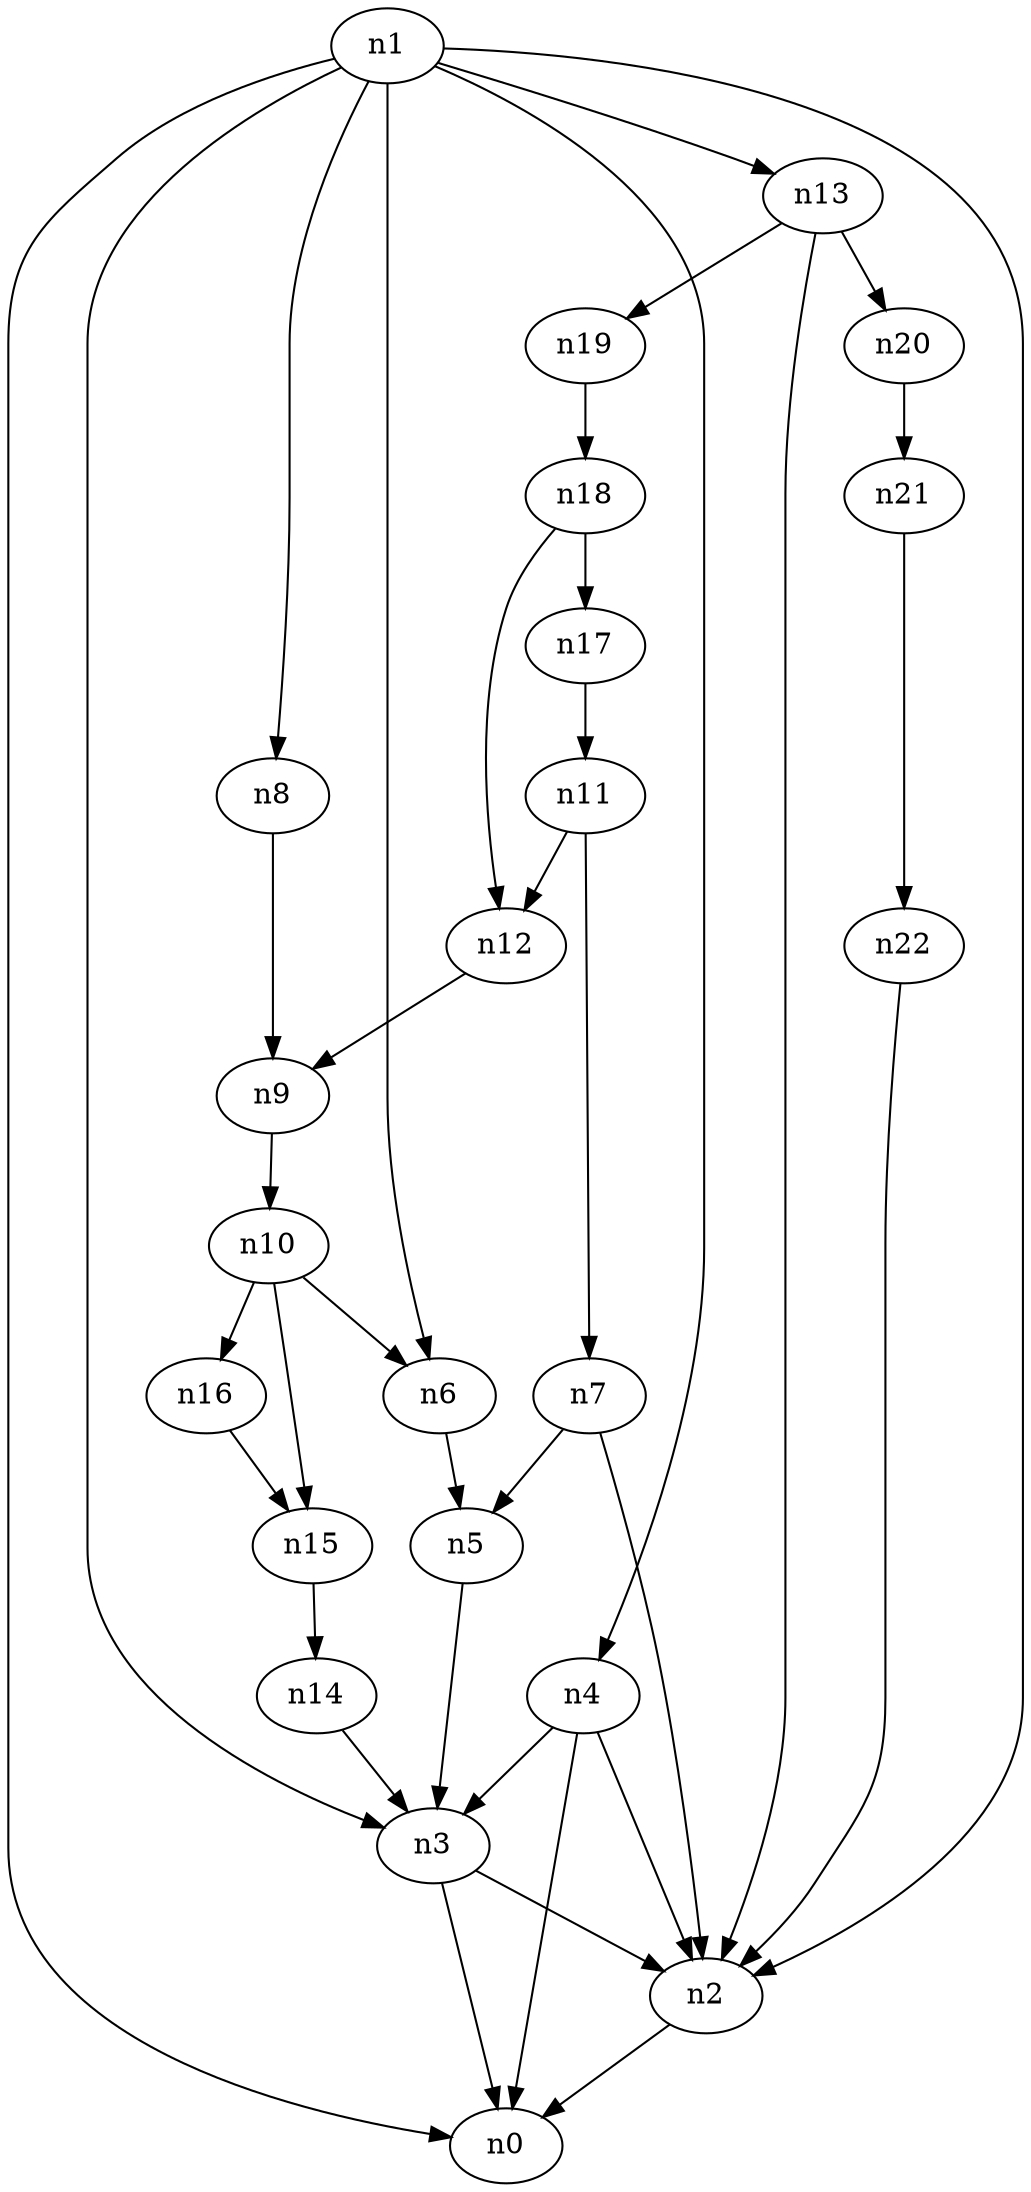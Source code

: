 digraph G {
	n1 -> n0	 [_graphml_id=e0];
	n1 -> n2	 [_graphml_id=e1];
	n1 -> n3	 [_graphml_id=e6];
	n1 -> n4	 [_graphml_id=e9];
	n1 -> n6	 [_graphml_id=e12];
	n1 -> n8	 [_graphml_id=e15];
	n1 -> n13	 [_graphml_id=e22];
	n2 -> n0	 [_graphml_id=e5];
	n3 -> n0	 [_graphml_id=e8];
	n3 -> n2	 [_graphml_id=e2];
	n4 -> n0	 [_graphml_id=e4];
	n4 -> n2	 [_graphml_id=e7];
	n4 -> n3	 [_graphml_id=e3];
	n5 -> n3	 [_graphml_id=e10];
	n6 -> n5	 [_graphml_id=e11];
	n7 -> n2	 [_graphml_id=e14];
	n7 -> n5	 [_graphml_id=e13];
	n8 -> n9	 [_graphml_id=e16];
	n9 -> n10	 [_graphml_id=e17];
	n10 -> n6	 [_graphml_id=e18];
	n10 -> n15	 [_graphml_id=e33];
	n10 -> n16	 [_graphml_id=e27];
	n11 -> n7	 [_graphml_id=e19];
	n11 -> n12	 [_graphml_id=e20];
	n12 -> n9	 [_graphml_id=e21];
	n13 -> n2	 [_graphml_id=e23];
	n13 -> n19	 [_graphml_id=e32];
	n13 -> n20	 [_graphml_id=e34];
	n14 -> n3	 [_graphml_id=e24];
	n15 -> n14	 [_graphml_id=e25];
	n16 -> n15	 [_graphml_id=e26];
	n17 -> n11	 [_graphml_id=e28];
	n18 -> n12	 [_graphml_id=e30];
	n18 -> n17	 [_graphml_id=e29];
	n19 -> n18	 [_graphml_id=e31];
	n20 -> n21	 [_graphml_id=e35];
	n21 -> n22	 [_graphml_id=e36];
	n22 -> n2	 [_graphml_id=e37];
}
